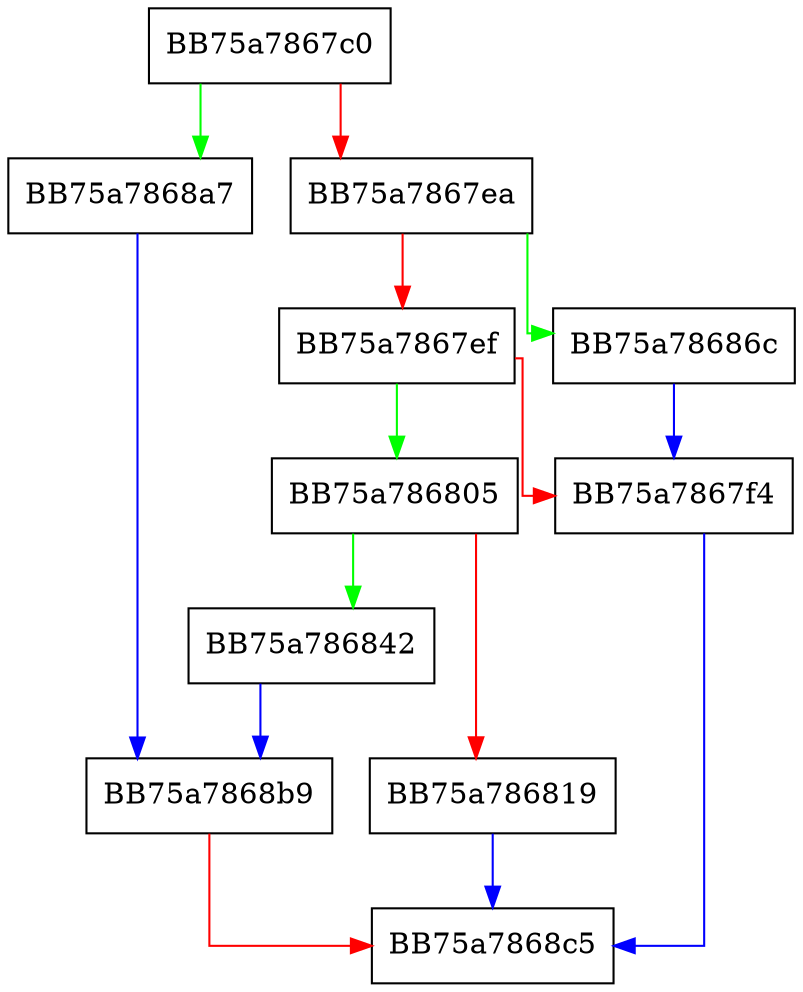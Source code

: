 digraph getDataType {
  node [shape="box"];
  graph [splines=ortho];
  BB75a7867c0 -> BB75a7868a7 [color="green"];
  BB75a7867c0 -> BB75a7867ea [color="red"];
  BB75a7867ea -> BB75a78686c [color="green"];
  BB75a7867ea -> BB75a7867ef [color="red"];
  BB75a7867ef -> BB75a786805 [color="green"];
  BB75a7867ef -> BB75a7867f4 [color="red"];
  BB75a7867f4 -> BB75a7868c5 [color="blue"];
  BB75a786805 -> BB75a786842 [color="green"];
  BB75a786805 -> BB75a786819 [color="red"];
  BB75a786819 -> BB75a7868c5 [color="blue"];
  BB75a786842 -> BB75a7868b9 [color="blue"];
  BB75a78686c -> BB75a7867f4 [color="blue"];
  BB75a7868a7 -> BB75a7868b9 [color="blue"];
  BB75a7868b9 -> BB75a7868c5 [color="red"];
}